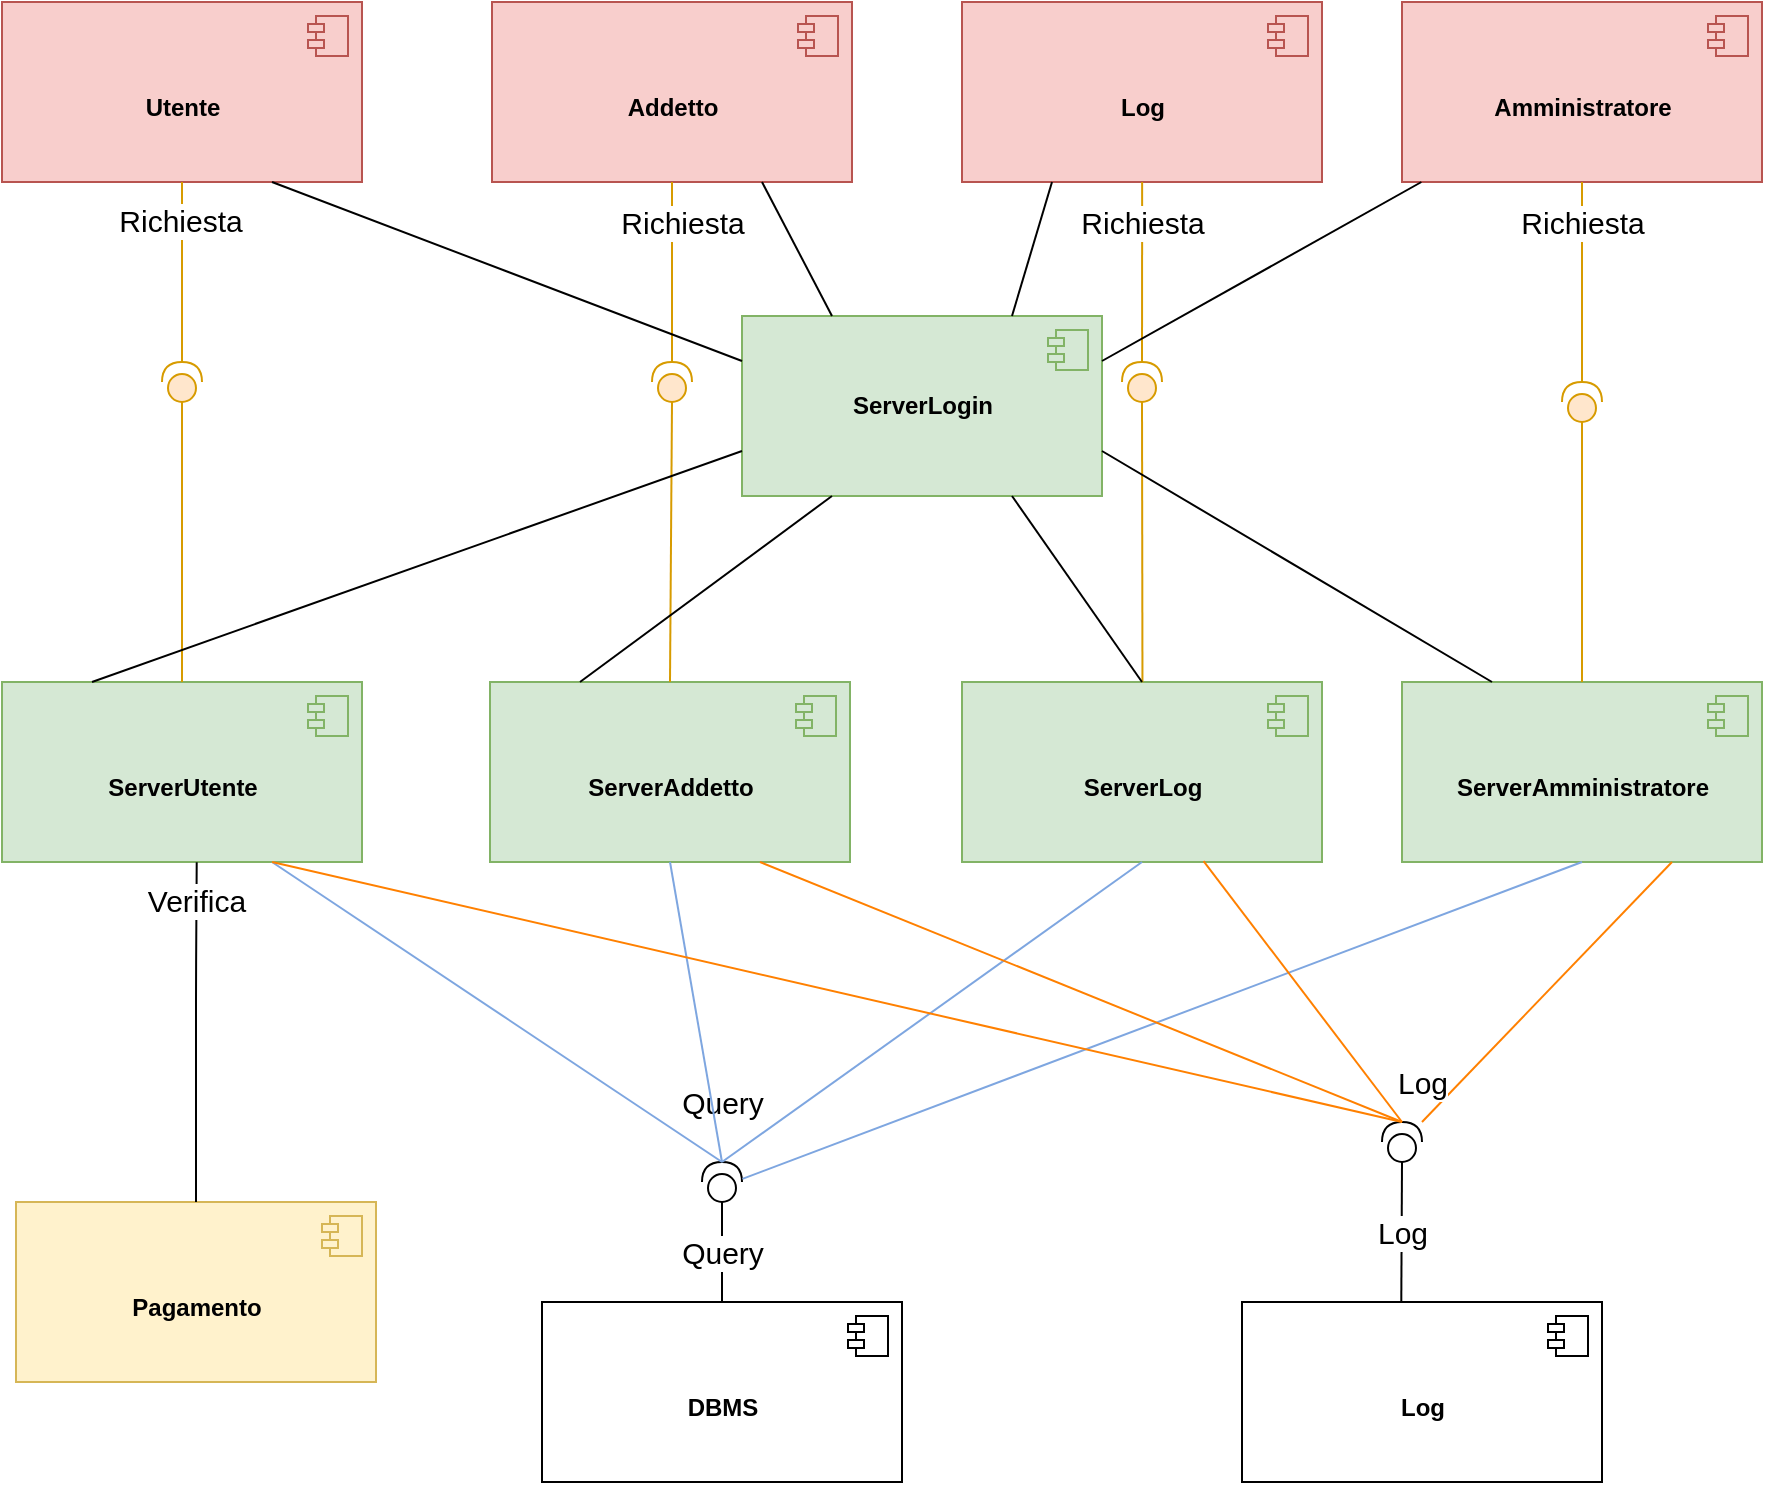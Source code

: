 <mxfile version="10.7.5" type="onedrive"><diagram id="-K6qrJNnqLBa5QCGvd3d" name="Page-1"><mxGraphModel dx="2034" dy="1108" grid="1" gridSize="10" guides="1" tooltips="1" connect="1" arrows="1" fold="1" page="1" pageScale="1" pageWidth="850" pageHeight="1100" math="0" shadow="0"><root><mxCell id="0"/><mxCell id="1" parent="0"/><mxCell id="VTENzdex6tltk7gZi243-5" value="&lt;br&gt;&lt;b&gt;Utente&lt;/b&gt;" style="html=1;fillColor=#f8cecc;strokeColor=#b85450;" parent="1" vertex="1"><mxGeometry y="160" width="180" height="90" as="geometry"/></mxCell><mxCell id="VTENzdex6tltk7gZi243-6" value="" style="shape=component;jettyWidth=8;jettyHeight=4;fillColor=#f8cecc;strokeColor=#b85450;" parent="VTENzdex6tltk7gZi243-5" vertex="1"><mxGeometry x="1" width="20" height="20" relative="1" as="geometry"><mxPoint x="-27" y="7" as="offset"/></mxGeometry></mxCell><mxCell id="VTENzdex6tltk7gZi243-7" value="&lt;br&gt;&lt;b&gt;Amministratore&lt;/b&gt;" style="html=1;fillColor=#f8cecc;strokeColor=#b85450;" parent="1" vertex="1"><mxGeometry x="700" y="160" width="180" height="90" as="geometry"/></mxCell><mxCell id="VTENzdex6tltk7gZi243-8" value="" style="shape=component;jettyWidth=8;jettyHeight=4;fillColor=#f8cecc;strokeColor=#b85450;" parent="VTENzdex6tltk7gZi243-7" vertex="1"><mxGeometry x="1" width="20" height="20" relative="1" as="geometry"><mxPoint x="-27" y="7" as="offset"/></mxGeometry></mxCell><mxCell id="VTENzdex6tltk7gZi243-9" value="&lt;br&gt;&lt;b&gt;Log&lt;/b&gt;" style="html=1;fillColor=#f8cecc;strokeColor=#b85450;" parent="1" vertex="1"><mxGeometry x="480" y="160" width="180" height="90" as="geometry"/></mxCell><mxCell id="VTENzdex6tltk7gZi243-10" value="" style="shape=component;jettyWidth=8;jettyHeight=4;fillColor=#f8cecc;strokeColor=#b85450;" parent="VTENzdex6tltk7gZi243-9" vertex="1"><mxGeometry x="1" width="20" height="20" relative="1" as="geometry"><mxPoint x="-27" y="7" as="offset"/></mxGeometry></mxCell><mxCell id="VTENzdex6tltk7gZi243-11" value="&lt;br&gt;&lt;b&gt;Addetto&lt;/b&gt;" style="html=1;fillColor=#f8cecc;strokeColor=#b85450;" parent="1" vertex="1"><mxGeometry x="245" y="160" width="180" height="90" as="geometry"/></mxCell><mxCell id="VTENzdex6tltk7gZi243-12" value="" style="shape=component;jettyWidth=8;jettyHeight=4;fillColor=#f8cecc;strokeColor=#b85450;" parent="VTENzdex6tltk7gZi243-11" vertex="1"><mxGeometry x="1" width="20" height="20" relative="1" as="geometry"><mxPoint x="-27" y="7" as="offset"/></mxGeometry></mxCell><mxCell id="VTENzdex6tltk7gZi243-15" value="&lt;br&gt;&lt;b&gt;ServerUtente&lt;/b&gt;" style="html=1;fillColor=#d5e8d4;strokeColor=#82b366;" parent="1" vertex="1"><mxGeometry y="500" width="180" height="90" as="geometry"/></mxCell><mxCell id="VTENzdex6tltk7gZi243-16" value="" style="shape=component;jettyWidth=8;jettyHeight=4;fillColor=#d5e8d4;strokeColor=#82b366;" parent="VTENzdex6tltk7gZi243-15" vertex="1"><mxGeometry x="1" width="20" height="20" relative="1" as="geometry"><mxPoint x="-27" y="7" as="offset"/></mxGeometry></mxCell><mxCell id="VTENzdex6tltk7gZi243-17" value="&lt;br&gt;&lt;b&gt;ServerAddetto&lt;/b&gt;" style="html=1;fillColor=#d5e8d4;strokeColor=#82b366;" parent="1" vertex="1"><mxGeometry x="244" y="500" width="180" height="90" as="geometry"/></mxCell><mxCell id="VTENzdex6tltk7gZi243-18" value="" style="shape=component;jettyWidth=8;jettyHeight=4;fillColor=#d5e8d4;strokeColor=#82b366;" parent="VTENzdex6tltk7gZi243-17" vertex="1"><mxGeometry x="1" width="20" height="20" relative="1" as="geometry"><mxPoint x="-27" y="7" as="offset"/></mxGeometry></mxCell><mxCell id="VTENzdex6tltk7gZi243-19" value="&lt;br&gt;&lt;b&gt;ServerLog&lt;/b&gt;" style="html=1;fillColor=#d5e8d4;strokeColor=#82b366;" parent="1" vertex="1"><mxGeometry x="480" y="500" width="180" height="90" as="geometry"/></mxCell><mxCell id="VTENzdex6tltk7gZi243-20" value="" style="shape=component;jettyWidth=8;jettyHeight=4;fillColor=#d5e8d4;strokeColor=#82b366;" parent="VTENzdex6tltk7gZi243-19" vertex="1"><mxGeometry x="1" width="20" height="20" relative="1" as="geometry"><mxPoint x="-27" y="7" as="offset"/></mxGeometry></mxCell><mxCell id="VTENzdex6tltk7gZi243-21" value="&lt;br&gt;&lt;b&gt;ServerAmministratore&lt;/b&gt;" style="html=1;fillColor=#d5e8d4;strokeColor=#82b366;" parent="1" vertex="1"><mxGeometry x="700" y="500" width="180" height="90" as="geometry"/></mxCell><mxCell id="VTENzdex6tltk7gZi243-22" value="" style="shape=component;jettyWidth=8;jettyHeight=4;fillColor=#d5e8d4;strokeColor=#82b366;" parent="VTENzdex6tltk7gZi243-21" vertex="1"><mxGeometry x="1" width="20" height="20" relative="1" as="geometry"><mxPoint x="-27" y="7" as="offset"/></mxGeometry></mxCell><mxCell id="VTENzdex6tltk7gZi243-23" value="&lt;br&gt;&lt;b&gt;Pagamento&lt;/b&gt;" style="html=1;fillColor=#fff2cc;strokeColor=#d6b656;" parent="1" vertex="1"><mxGeometry x="7" y="760" width="180" height="90" as="geometry"/></mxCell><mxCell id="VTENzdex6tltk7gZi243-24" value="" style="shape=component;jettyWidth=8;jettyHeight=4;fillColor=#fff2cc;strokeColor=#d6b656;" parent="VTENzdex6tltk7gZi243-23" vertex="1"><mxGeometry x="1" width="20" height="20" relative="1" as="geometry"><mxPoint x="-27" y="7" as="offset"/></mxGeometry></mxCell><mxCell id="VTENzdex6tltk7gZi243-25" value="&lt;br&gt;&lt;b&gt;DBMS&lt;/b&gt;" style="html=1;" parent="1" vertex="1"><mxGeometry x="270" y="810" width="180" height="90" as="geometry"/></mxCell><mxCell id="VTENzdex6tltk7gZi243-26" value="" style="shape=component;jettyWidth=8;jettyHeight=4;" parent="VTENzdex6tltk7gZi243-25" vertex="1"><mxGeometry x="1" width="20" height="20" relative="1" as="geometry"><mxPoint x="-27" y="7" as="offset"/></mxGeometry></mxCell><mxCell id="VTENzdex6tltk7gZi243-27" value="&lt;br&gt;&lt;b&gt;Log&lt;/b&gt;" style="html=1;" parent="1" vertex="1"><mxGeometry x="620" y="810" width="180" height="90" as="geometry"/></mxCell><mxCell id="VTENzdex6tltk7gZi243-28" value="" style="shape=component;jettyWidth=8;jettyHeight=4;" parent="VTENzdex6tltk7gZi243-27" vertex="1"><mxGeometry x="1" width="20" height="20" relative="1" as="geometry"><mxPoint x="-27" y="7" as="offset"/></mxGeometry></mxCell><mxCell id="VTENzdex6tltk7gZi243-29" value="" style="shape=providedRequiredInterface;html=1;verticalLabelPosition=bottom;rotation=0;direction=north;fillColor=#ffe6cc;strokeColor=#d79b00;" parent="1" vertex="1"><mxGeometry x="80" y="340" width="20" height="20" as="geometry"/></mxCell><mxCell id="VTENzdex6tltk7gZi243-34" value="" style="endArrow=none;html=1;exitX=1;exitY=0.5;exitDx=0;exitDy=0;exitPerimeter=0;fillColor=#ffe6cc;strokeColor=#d79b00;" parent="1" source="VTENzdex6tltk7gZi243-29" target="VTENzdex6tltk7gZi243-5" edge="1"><mxGeometry width="50" height="50" relative="1" as="geometry"><mxPoint x="50" y="310" as="sourcePoint"/><mxPoint x="100" y="260" as="targetPoint"/></mxGeometry></mxCell><mxCell id="VTENzdex6tltk7gZi243-35" value="" style="endArrow=none;html=1;exitX=0.5;exitY=0;exitDx=0;exitDy=0;entryX=0;entryY=0.5;entryDx=0;entryDy=0;entryPerimeter=0;fillColor=#ffe6cc;strokeColor=#d79b00;" parent="1" source="VTENzdex6tltk7gZi243-15" target="VTENzdex6tltk7gZi243-29" edge="1"><mxGeometry width="50" height="50" relative="1" as="geometry"><mxPoint x="70" y="400" as="sourcePoint"/><mxPoint x="120" y="350" as="targetPoint"/></mxGeometry></mxCell><mxCell id="VTENzdex6tltk7gZi243-36" value="" style="shape=providedRequiredInterface;html=1;verticalLabelPosition=bottom;rotation=0;direction=north;fillColor=#ffe6cc;strokeColor=#d79b00;" parent="1" vertex="1"><mxGeometry x="325" y="340" width="20" height="20" as="geometry"/></mxCell><mxCell id="VTENzdex6tltk7gZi243-37" value="&lt;font style=&quot;font-size: 15px&quot;&gt;Richiesta&lt;/font&gt;" style="endArrow=none;html=1;exitX=1;exitY=0.5;exitDx=0;exitDy=0;exitPerimeter=0;entryX=0.5;entryY=1;entryDx=0;entryDy=0;fillColor=#ffe6cc;strokeColor=#d79b00;" parent="1" source="VTENzdex6tltk7gZi243-36" target="VTENzdex6tltk7gZi243-11" edge="1"><mxGeometry x="0.557" y="-5" width="50" height="50" relative="1" as="geometry"><mxPoint x="300" y="280" as="sourcePoint"/><mxPoint x="340.078" y="220" as="targetPoint"/><mxPoint as="offset"/></mxGeometry></mxCell><mxCell id="VTENzdex6tltk7gZi243-38" value="" style="endArrow=none;html=1;exitX=0.5;exitY=0;exitDx=0;exitDy=0;entryX=0;entryY=0.5;entryDx=0;entryDy=0;entryPerimeter=0;fillColor=#ffe6cc;strokeColor=#d79b00;" parent="1" source="VTENzdex6tltk7gZi243-17" target="VTENzdex6tltk7gZi243-36" edge="1"><mxGeometry width="50" height="50" relative="1" as="geometry"><mxPoint x="340.235" y="470.176" as="sourcePoint"/><mxPoint x="370" y="320" as="targetPoint"/></mxGeometry></mxCell><mxCell id="VTENzdex6tltk7gZi243-39" value="" style="shape=providedRequiredInterface;html=1;verticalLabelPosition=bottom;rotation=0;direction=north;fillColor=#ffe6cc;strokeColor=#d79b00;" parent="1" vertex="1"><mxGeometry x="560" y="340" width="20" height="20" as="geometry"/></mxCell><mxCell id="VTENzdex6tltk7gZi243-40" value="&lt;font style=&quot;font-size: 15px&quot;&gt;Richiesta&lt;/font&gt;" style="endArrow=none;html=1;exitX=1;exitY=0.5;exitDx=0;exitDy=0;exitPerimeter=0;fillColor=#ffe6cc;strokeColor=#d79b00;" parent="1" source="VTENzdex6tltk7gZi243-39" edge="1"><mxGeometry x="0.553" width="50" height="50" relative="1" as="geometry"><mxPoint x="530" y="310" as="sourcePoint"/><mxPoint x="570.078" y="250" as="targetPoint"/><mxPoint as="offset"/></mxGeometry></mxCell><mxCell id="VTENzdex6tltk7gZi243-41" value="" style="endArrow=none;html=1;exitX=0.5;exitY=0;exitDx=0;exitDy=0;entryX=0;entryY=0.5;entryDx=0;entryDy=0;entryPerimeter=0;fillColor=#ffe6cc;strokeColor=#d79b00;" parent="1" target="VTENzdex6tltk7gZi243-39" edge="1"><mxGeometry width="50" height="50" relative="1" as="geometry"><mxPoint x="570.235" y="500.176" as="sourcePoint"/><mxPoint x="600" y="350" as="targetPoint"/></mxGeometry></mxCell><mxCell id="VTENzdex6tltk7gZi243-42" value="" style="shape=providedRequiredInterface;html=1;verticalLabelPosition=bottom;rotation=0;direction=north;fillColor=#ffe6cc;strokeColor=#d79b00;" parent="1" vertex="1"><mxGeometry x="780" y="350" width="20" height="20" as="geometry"/></mxCell><mxCell id="VTENzdex6tltk7gZi243-43" value="&lt;font style=&quot;font-size: 15px&quot;&gt;Richiesta&lt;/font&gt;" style="endArrow=none;html=1;entryX=0.5;entryY=1;entryDx=0;entryDy=0;fillColor=#ffe6cc;strokeColor=#d79b00;" parent="1" source="VTENzdex6tltk7gZi243-42" target="VTENzdex6tltk7gZi243-7" edge="1"><mxGeometry x="0.603" width="50" height="50" relative="1" as="geometry"><mxPoint x="770" y="320" as="sourcePoint"/><mxPoint x="810.078" y="260" as="targetPoint"/><mxPoint as="offset"/></mxGeometry></mxCell><mxCell id="VTENzdex6tltk7gZi243-44" value="" style="endArrow=none;html=1;exitX=0.5;exitY=0;exitDx=0;exitDy=0;entryX=0;entryY=0.5;entryDx=0;entryDy=0;entryPerimeter=0;fillColor=#ffe6cc;strokeColor=#d79b00;" parent="1" source="VTENzdex6tltk7gZi243-21" target="VTENzdex6tltk7gZi243-42" edge="1"><mxGeometry width="50" height="50" relative="1" as="geometry"><mxPoint x="810.235" y="510.176" as="sourcePoint"/><mxPoint x="840" y="360" as="targetPoint"/></mxGeometry></mxCell><mxCell id="VTENzdex6tltk7gZi243-45" value="&lt;font style=&quot;font-size: 15px&quot;&gt;Verifica&lt;/font&gt;" style="endArrow=none;html=1;entryX=0.5;entryY=1;entryDx=0;entryDy=0;" parent="1" source="VTENzdex6tltk7gZi243-23" edge="1"><mxGeometry x="0.766" width="50" height="50" relative="1" as="geometry"><mxPoint x="87" y="660" as="sourcePoint"/><mxPoint x="97.353" y="590.118" as="targetPoint"/><Array as="points"><mxPoint x="97" y="650"/></Array><mxPoint y="-1" as="offset"/></mxGeometry></mxCell><mxCell id="VTENzdex6tltk7gZi243-46" value="" style="shape=providedRequiredInterface;html=1;verticalLabelPosition=bottom;direction=north;" parent="1" vertex="1"><mxGeometry x="350" y="740" width="20" height="20" as="geometry"/></mxCell><mxCell id="VTENzdex6tltk7gZi243-47" value="&lt;font style=&quot;font-size: 15px&quot;&gt;Query&lt;/font&gt;" style="endArrow=none;html=1;exitX=0.5;exitY=0;exitDx=0;exitDy=0;entryX=0;entryY=0.5;entryDx=0;entryDy=0;entryPerimeter=0;" parent="1" source="VTENzdex6tltk7gZi243-25" target="VTENzdex6tltk7gZi243-46" edge="1"><mxGeometry width="50" height="50" relative="1" as="geometry"><mxPoint x="270" y="800" as="sourcePoint"/><mxPoint x="320" y="750" as="targetPoint"/></mxGeometry></mxCell><mxCell id="VTENzdex6tltk7gZi243-48" value="" style="shape=providedRequiredInterface;html=1;verticalLabelPosition=bottom;direction=north;" parent="1" vertex="1"><mxGeometry x="690" y="720" width="20" height="20" as="geometry"/></mxCell><mxCell id="VTENzdex6tltk7gZi243-49" value="&lt;font style=&quot;font-size: 15px&quot;&gt;Log&lt;/font&gt;" style="endArrow=none;html=1;exitX=0.5;exitY=0;exitDx=0;exitDy=0;entryX=0;entryY=0.5;entryDx=0;entryDy=0;entryPerimeter=0;" parent="1" target="VTENzdex6tltk7gZi243-48" edge="1"><mxGeometry width="50" height="50" relative="1" as="geometry"><mxPoint x="699.647" y="809.588" as="sourcePoint"/><mxPoint x="660" y="750" as="targetPoint"/></mxGeometry></mxCell><mxCell id="VTENzdex6tltk7gZi243-51" value="&lt;font style=&quot;font-size: 15px&quot;&gt;Query&lt;/font&gt;" style="endArrow=none;html=1;exitX=1;exitY=0.5;exitDx=0;exitDy=0;exitPerimeter=0;entryX=0.75;entryY=1;entryDx=0;entryDy=0;strokeColor=#7EA6E0;" parent="1" source="VTENzdex6tltk7gZi243-46" target="VTENzdex6tltk7gZi243-15" edge="1"><mxGeometry x="-0.879" y="-25" width="50" height="50" relative="1" as="geometry"><mxPoint x="220" y="680" as="sourcePoint"/><mxPoint x="270" y="630" as="targetPoint"/><mxPoint as="offset"/></mxGeometry></mxCell><mxCell id="VTENzdex6tltk7gZi243-52" value="" style="endArrow=none;html=1;exitX=1;exitY=0.5;exitDx=0;exitDy=0;exitPerimeter=0;entryX=0.5;entryY=1;entryDx=0;entryDy=0;strokeColor=#7EA6E0;" parent="1" source="VTENzdex6tltk7gZi243-46" target="VTENzdex6tltk7gZi243-17" edge="1"><mxGeometry width="50" height="50" relative="1" as="geometry"><mxPoint x="330" y="670" as="sourcePoint"/><mxPoint x="380" y="620" as="targetPoint"/></mxGeometry></mxCell><mxCell id="VTENzdex6tltk7gZi243-53" value="" style="endArrow=none;html=1;exitX=1;exitY=0.5;exitDx=0;exitDy=0;exitPerimeter=0;entryX=0.5;entryY=1;entryDx=0;entryDy=0;strokeColor=#7EA6E0;" parent="1" source="VTENzdex6tltk7gZi243-46" target="VTENzdex6tltk7gZi243-19" edge="1"><mxGeometry width="50" height="50" relative="1" as="geometry"><mxPoint x="480" y="710" as="sourcePoint"/><mxPoint x="530" y="660" as="targetPoint"/></mxGeometry></mxCell><mxCell id="VTENzdex6tltk7gZi243-54" value="" style="endArrow=none;html=1;exitX=0.579;exitY=1.012;exitDx=0;exitDy=0;exitPerimeter=0;entryX=0.5;entryY=1;entryDx=0;entryDy=0;strokeColor=#7EA6E0;" parent="1" source="VTENzdex6tltk7gZi243-46" target="VTENzdex6tltk7gZi243-21" edge="1"><mxGeometry width="50" height="50" relative="1" as="geometry"><mxPoint x="510" y="720" as="sourcePoint"/><mxPoint x="560" y="670" as="targetPoint"/></mxGeometry></mxCell><mxCell id="VTENzdex6tltk7gZi243-56" value="" style="endArrow=none;html=1;strokeColor=#FF8000;entryX=0.75;entryY=1;entryDx=0;entryDy=0;exitX=1;exitY=0.5;exitDx=0;exitDy=0;exitPerimeter=0;" parent="1" source="VTENzdex6tltk7gZi243-48" target="VTENzdex6tltk7gZi243-15" edge="1"><mxGeometry width="50" height="50" relative="1" as="geometry"><mxPoint x="730" y="720" as="sourcePoint"/><mxPoint x="780" y="670" as="targetPoint"/></mxGeometry></mxCell><mxCell id="VTENzdex6tltk7gZi243-57" value="" style="endArrow=none;html=1;strokeColor=#FF8000;entryX=0.75;entryY=1;entryDx=0;entryDy=0;exitX=1;exitY=0.5;exitDx=0;exitDy=0;exitPerimeter=0;" parent="1" source="VTENzdex6tltk7gZi243-48" target="VTENzdex6tltk7gZi243-17" edge="1"><mxGeometry width="50" height="50" relative="1" as="geometry"><mxPoint x="700" y="700" as="sourcePoint"/><mxPoint x="750" y="650" as="targetPoint"/></mxGeometry></mxCell><mxCell id="VTENzdex6tltk7gZi243-58" value="" style="endArrow=none;html=1;strokeColor=#FF8000;entryX=0.671;entryY=0.995;entryDx=0;entryDy=0;entryPerimeter=0;" parent="1" target="VTENzdex6tltk7gZi243-19" edge="1"><mxGeometry width="50" height="50" relative="1" as="geometry"><mxPoint x="700" y="720" as="sourcePoint"/><mxPoint x="780" y="660" as="targetPoint"/></mxGeometry></mxCell><mxCell id="VTENzdex6tltk7gZi243-59" value="&lt;font style=&quot;font-size: 15px&quot;&gt;Log&lt;/font&gt;" style="endArrow=none;html=1;strokeColor=#FF8000;entryX=0.75;entryY=1;entryDx=0;entryDy=0;" parent="1" target="VTENzdex6tltk7gZi243-21" edge="1"><mxGeometry x="-0.84" y="14" width="50" height="50" relative="1" as="geometry"><mxPoint x="710" y="720" as="sourcePoint"/><mxPoint x="790" y="640" as="targetPoint"/><mxPoint as="offset"/></mxGeometry></mxCell><mxCell id="VTENzdex6tltk7gZi243-60" value="&lt;b&gt;ServerLogin&lt;/b&gt;" style="html=1;fillColor=#d5e8d4;strokeColor=#82b366;" parent="1" vertex="1"><mxGeometry x="370" y="317" width="180" height="90" as="geometry"/></mxCell><mxCell id="VTENzdex6tltk7gZi243-61" value="" style="shape=component;jettyWidth=8;jettyHeight=4;fillColor=#d5e8d4;strokeColor=#82b366;" parent="VTENzdex6tltk7gZi243-60" vertex="1"><mxGeometry x="1" width="20" height="20" relative="1" as="geometry"><mxPoint x="-27" y="7" as="offset"/></mxGeometry></mxCell><mxCell id="VTENzdex6tltk7gZi243-62" value="&lt;font style=&quot;font-size: 15px&quot;&gt;Richiesta&lt;/font&gt;" style="endArrow=none;html=1;strokeColor=#000000;entryX=0.75;entryY=1;entryDx=0;entryDy=0;exitX=0;exitY=0.25;exitDx=0;exitDy=0;" parent="1" source="VTENzdex6tltk7gZi243-60" target="VTENzdex6tltk7gZi243-5" edge="1"><mxGeometry x="1" y="49" width="50" height="50" relative="1" as="geometry"><mxPoint x="-90" y="330" as="sourcePoint"/><mxPoint x="-40" y="280" as="targetPoint"/><mxPoint x="-29" y="-27" as="offset"/></mxGeometry></mxCell><mxCell id="VTENzdex6tltk7gZi243-63" value="" style="endArrow=none;html=1;strokeColor=#000000;entryX=0.75;entryY=1;entryDx=0;entryDy=0;exitX=0.25;exitY=0;exitDx=0;exitDy=0;" parent="1" source="VTENzdex6tltk7gZi243-60" target="VTENzdex6tltk7gZi243-11" edge="1"><mxGeometry width="50" height="50" relative="1" as="geometry"><mxPoint x="-180" y="340" as="sourcePoint"/><mxPoint x="-30" y="340" as="targetPoint"/></mxGeometry></mxCell><mxCell id="VTENzdex6tltk7gZi243-64" value="" style="endArrow=none;html=1;strokeColor=#000000;entryX=0.25;entryY=1;entryDx=0;entryDy=0;exitX=0.75;exitY=0;exitDx=0;exitDy=0;" parent="1" source="VTENzdex6tltk7gZi243-60" target="VTENzdex6tltk7gZi243-9" edge="1"><mxGeometry width="50" height="50" relative="1" as="geometry"><mxPoint x="-110" y="420" as="sourcePoint"/><mxPoint x="-60" y="370" as="targetPoint"/></mxGeometry></mxCell><mxCell id="VTENzdex6tltk7gZi243-65" value="" style="endArrow=none;html=1;strokeColor=#000000;exitX=1;exitY=0.25;exitDx=0;exitDy=0;" parent="1" source="VTENzdex6tltk7gZi243-60" target="VTENzdex6tltk7gZi243-7" edge="1"><mxGeometry width="50" height="50" relative="1" as="geometry"><mxPoint x="-40" y="420" as="sourcePoint"/><mxPoint x="10" y="370" as="targetPoint"/></mxGeometry></mxCell><mxCell id="VTENzdex6tltk7gZi243-66" value="" style="endArrow=none;html=1;strokeColor=#000000;exitX=0.25;exitY=0;exitDx=0;exitDy=0;entryX=1;entryY=0.75;entryDx=0;entryDy=0;" parent="1" source="VTENzdex6tltk7gZi243-21" target="VTENzdex6tltk7gZi243-60" edge="1"><mxGeometry width="50" height="50" relative="1" as="geometry"><mxPoint x="-50" y="470" as="sourcePoint"/><mxPoint x="-190" y="385" as="targetPoint"/></mxGeometry></mxCell><mxCell id="VTENzdex6tltk7gZi243-67" value="" style="endArrow=none;html=1;strokeColor=#000000;exitX=0.5;exitY=0;exitDx=0;exitDy=0;entryX=0.75;entryY=1;entryDx=0;entryDy=0;" parent="1" source="VTENzdex6tltk7gZi243-19" target="VTENzdex6tltk7gZi243-60" edge="1"><mxGeometry width="50" height="50" relative="1" as="geometry"><mxPoint x="-370" y="480" as="sourcePoint"/><mxPoint x="-320" y="430" as="targetPoint"/></mxGeometry></mxCell><mxCell id="VTENzdex6tltk7gZi243-68" value="" style="endArrow=none;html=1;strokeColor=#000000;exitX=0.25;exitY=0;exitDx=0;exitDy=0;entryX=0.25;entryY=1;entryDx=0;entryDy=0;" parent="1" source="VTENzdex6tltk7gZi243-17" target="VTENzdex6tltk7gZi243-60" edge="1"><mxGeometry width="50" height="50" relative="1" as="geometry"><mxPoint x="-180" y="480" as="sourcePoint"/><mxPoint x="-130" y="430" as="targetPoint"/></mxGeometry></mxCell><mxCell id="VTENzdex6tltk7gZi243-69" value="" style="endArrow=none;html=1;strokeColor=#000000;exitX=0.25;exitY=0;exitDx=0;exitDy=0;entryX=0;entryY=0.75;entryDx=0;entryDy=0;" parent="1" source="VTENzdex6tltk7gZi243-15" target="VTENzdex6tltk7gZi243-60" edge="1"><mxGeometry width="50" height="50" relative="1" as="geometry"><mxPoint x="-390" y="490" as="sourcePoint"/><mxPoint x="-340" y="440" as="targetPoint"/></mxGeometry></mxCell></root></mxGraphModel></diagram><diagram name="Copy of Page-1" id="6neTDjU2hp3cWgRfUfhK"><mxGraphModel dx="2034" dy="1108" grid="1" gridSize="10" guides="1" tooltips="1" connect="1" arrows="1" fold="1" page="1" pageScale="1" pageWidth="850" pageHeight="1100" math="0" shadow="0"><root><mxCell id="SsNSBqdF_w63IaJCFIGl-0"/><mxCell id="SsNSBqdF_w63IaJCFIGl-1" parent="SsNSBqdF_w63IaJCFIGl-0"/><mxCell id="SsNSBqdF_w63IaJCFIGl-2" value="&lt;br&gt;&lt;b&gt;Utente&lt;/b&gt;" style="html=1;fillColor=#f8cecc;strokeColor=#b85450;" vertex="1" parent="SsNSBqdF_w63IaJCFIGl-1"><mxGeometry y="160" width="180" height="90" as="geometry"/></mxCell><mxCell id="SsNSBqdF_w63IaJCFIGl-3" value="" style="shape=component;jettyWidth=8;jettyHeight=4;fillColor=#f8cecc;strokeColor=#b85450;" vertex="1" parent="SsNSBqdF_w63IaJCFIGl-2"><mxGeometry x="1" width="20" height="20" relative="1" as="geometry"><mxPoint x="-27" y="7" as="offset"/></mxGeometry></mxCell><mxCell id="SsNSBqdF_w63IaJCFIGl-4" value="&lt;br&gt;&lt;b&gt;Amministratore&lt;/b&gt;" style="html=1;fillColor=#f8cecc;strokeColor=#b85450;" vertex="1" parent="SsNSBqdF_w63IaJCFIGl-1"><mxGeometry x="700" y="160" width="180" height="90" as="geometry"/></mxCell><mxCell id="SsNSBqdF_w63IaJCFIGl-5" value="" style="shape=component;jettyWidth=8;jettyHeight=4;fillColor=#f8cecc;strokeColor=#b85450;" vertex="1" parent="SsNSBqdF_w63IaJCFIGl-4"><mxGeometry x="1" width="20" height="20" relative="1" as="geometry"><mxPoint x="-27" y="7" as="offset"/></mxGeometry></mxCell><mxCell id="SsNSBqdF_w63IaJCFIGl-6" value="&lt;br&gt;&lt;b&gt;Log&lt;/b&gt;" style="html=1;fillColor=#f8cecc;strokeColor=#b85450;" vertex="1" parent="SsNSBqdF_w63IaJCFIGl-1"><mxGeometry x="480" y="160" width="180" height="90" as="geometry"/></mxCell><mxCell id="SsNSBqdF_w63IaJCFIGl-7" value="" style="shape=component;jettyWidth=8;jettyHeight=4;fillColor=#f8cecc;strokeColor=#b85450;" vertex="1" parent="SsNSBqdF_w63IaJCFIGl-6"><mxGeometry x="1" width="20" height="20" relative="1" as="geometry"><mxPoint x="-27" y="7" as="offset"/></mxGeometry></mxCell><mxCell id="SsNSBqdF_w63IaJCFIGl-8" value="&lt;br&gt;&lt;b&gt;Addetto&lt;/b&gt;" style="html=1;fillColor=#f8cecc;strokeColor=#b85450;" vertex="1" parent="SsNSBqdF_w63IaJCFIGl-1"><mxGeometry x="245" y="160" width="180" height="90" as="geometry"/></mxCell><mxCell id="SsNSBqdF_w63IaJCFIGl-9" value="" style="shape=component;jettyWidth=8;jettyHeight=4;fillColor=#f8cecc;strokeColor=#b85450;" vertex="1" parent="SsNSBqdF_w63IaJCFIGl-8"><mxGeometry x="1" width="20" height="20" relative="1" as="geometry"><mxPoint x="-27" y="7" as="offset"/></mxGeometry></mxCell><mxCell id="SsNSBqdF_w63IaJCFIGl-18" value="&lt;br&gt;&lt;b&gt;Pagamento&lt;/b&gt;" style="html=1;fillColor=#fff2cc;strokeColor=#d6b656;" vertex="1" parent="SsNSBqdF_w63IaJCFIGl-1"><mxGeometry x="7" y="760" width="180" height="90" as="geometry"/></mxCell><mxCell id="SsNSBqdF_w63IaJCFIGl-19" value="" style="shape=component;jettyWidth=8;jettyHeight=4;fillColor=#fff2cc;strokeColor=#d6b656;" vertex="1" parent="SsNSBqdF_w63IaJCFIGl-18"><mxGeometry x="1" width="20" height="20" relative="1" as="geometry"><mxPoint x="-27" y="7" as="offset"/></mxGeometry></mxCell><mxCell id="SsNSBqdF_w63IaJCFIGl-20" value="&lt;br&gt;&lt;b&gt;DBMS&lt;/b&gt;" style="html=1;" vertex="1" parent="SsNSBqdF_w63IaJCFIGl-1"><mxGeometry x="270" y="760" width="180" height="90" as="geometry"/></mxCell><mxCell id="SsNSBqdF_w63IaJCFIGl-21" value="" style="shape=component;jettyWidth=8;jettyHeight=4;" vertex="1" parent="SsNSBqdF_w63IaJCFIGl-20"><mxGeometry x="1" width="20" height="20" relative="1" as="geometry"><mxPoint x="-27" y="7" as="offset"/></mxGeometry></mxCell><mxCell id="SsNSBqdF_w63IaJCFIGl-22" value="&lt;br&gt;&lt;b&gt;Log&lt;/b&gt;" style="html=1;" vertex="1" parent="SsNSBqdF_w63IaJCFIGl-1"><mxGeometry x="620" y="760" width="180" height="90" as="geometry"/></mxCell><mxCell id="SsNSBqdF_w63IaJCFIGl-23" value="" style="shape=component;jettyWidth=8;jettyHeight=4;" vertex="1" parent="SsNSBqdF_w63IaJCFIGl-22"><mxGeometry x="1" width="20" height="20" relative="1" as="geometry"><mxPoint x="-27" y="7" as="offset"/></mxGeometry></mxCell><mxCell id="SsNSBqdF_w63IaJCFIGl-36" value="&lt;font style=&quot;font-size: 15px&quot;&gt;Verifica&lt;/font&gt;" style="endArrow=none;html=1;" edge="1" parent="SsNSBqdF_w63IaJCFIGl-1" source="SsNSBqdF_w63IaJCFIGl-18"><mxGeometry x="0.766" width="50" height="50" relative="1" as="geometry"><mxPoint x="87" y="660" as="sourcePoint"/><mxPoint x="97" y="249" as="targetPoint"/><Array as="points"><mxPoint x="97" y="650"/></Array><mxPoint y="-1" as="offset"/></mxGeometry></mxCell><mxCell id="SsNSBqdF_w63IaJCFIGl-37" value="" style="shape=providedRequiredInterface;html=1;verticalLabelPosition=bottom;direction=north;" vertex="1" parent="SsNSBqdF_w63IaJCFIGl-1"><mxGeometry x="350" y="690" width="20" height="20" as="geometry"/></mxCell><mxCell id="SsNSBqdF_w63IaJCFIGl-38" value="&lt;font style=&quot;font-size: 15px&quot;&gt;Query&lt;/font&gt;" style="endArrow=none;html=1;exitX=0.5;exitY=0;exitDx=0;exitDy=0;entryX=0;entryY=0.5;entryDx=0;entryDy=0;entryPerimeter=0;" edge="1" parent="SsNSBqdF_w63IaJCFIGl-1" source="SsNSBqdF_w63IaJCFIGl-20" target="SsNSBqdF_w63IaJCFIGl-37"><mxGeometry width="50" height="50" relative="1" as="geometry"><mxPoint x="270" y="750" as="sourcePoint"/><mxPoint x="320" y="700" as="targetPoint"/></mxGeometry></mxCell><mxCell id="SsNSBqdF_w63IaJCFIGl-39" value="" style="shape=providedRequiredInterface;html=1;verticalLabelPosition=bottom;direction=north;" vertex="1" parent="SsNSBqdF_w63IaJCFIGl-1"><mxGeometry x="690" y="670" width="20" height="20" as="geometry"/></mxCell><mxCell id="SsNSBqdF_w63IaJCFIGl-40" value="&lt;font style=&quot;font-size: 15px&quot;&gt;Log&lt;/font&gt;" style="endArrow=none;html=1;exitX=0.5;exitY=0;exitDx=0;exitDy=0;entryX=0;entryY=0.5;entryDx=0;entryDy=0;entryPerimeter=0;" edge="1" parent="SsNSBqdF_w63IaJCFIGl-1" target="SsNSBqdF_w63IaJCFIGl-39"><mxGeometry width="50" height="50" relative="1" as="geometry"><mxPoint x="699.647" y="759.588" as="sourcePoint"/><mxPoint x="660" y="700" as="targetPoint"/></mxGeometry></mxCell><mxCell id="SsNSBqdF_w63IaJCFIGl-41" value="&lt;font style=&quot;font-size: 15px&quot;&gt;Query&lt;/font&gt;" style="endArrow=none;html=1;exitX=1;exitY=0.5;exitDx=0;exitDy=0;exitPerimeter=0;entryX=0.669;entryY=1.044;entryDx=0;entryDy=0;strokeColor=#7EA6E0;entryPerimeter=0;" edge="1" parent="SsNSBqdF_w63IaJCFIGl-1" source="SsNSBqdF_w63IaJCFIGl-37" target="SsNSBqdF_w63IaJCFIGl-2"><mxGeometry x="-0.879" y="-25" width="50" height="50" relative="1" as="geometry"><mxPoint x="220" y="680" as="sourcePoint"/><mxPoint x="135" y="590" as="targetPoint"/><mxPoint as="offset"/></mxGeometry></mxCell><mxCell id="SsNSBqdF_w63IaJCFIGl-42" value="" style="endArrow=none;html=1;exitX=1;exitY=0.5;exitDx=0;exitDy=0;exitPerimeter=0;entryX=0.75;entryY=1;entryDx=0;entryDy=0;strokeColor=#7EA6E0;" edge="1" parent="SsNSBqdF_w63IaJCFIGl-1" source="SsNSBqdF_w63IaJCFIGl-37" target="SsNSBqdF_w63IaJCFIGl-8"><mxGeometry width="50" height="50" relative="1" as="geometry"><mxPoint x="330" y="670" as="sourcePoint"/><mxPoint x="334" y="590" as="targetPoint"/></mxGeometry></mxCell><mxCell id="SsNSBqdF_w63IaJCFIGl-43" value="" style="endArrow=none;html=1;exitX=1;exitY=0.5;exitDx=0;exitDy=0;exitPerimeter=0;entryX=0.25;entryY=1;entryDx=0;entryDy=0;strokeColor=#7EA6E0;" edge="1" parent="SsNSBqdF_w63IaJCFIGl-1" source="SsNSBqdF_w63IaJCFIGl-37" target="SsNSBqdF_w63IaJCFIGl-4"><mxGeometry width="50" height="50" relative="1" as="geometry"><mxPoint x="480" y="710" as="sourcePoint"/><mxPoint x="570" y="590" as="targetPoint"/></mxGeometry></mxCell><mxCell id="SsNSBqdF_w63IaJCFIGl-45" value="" style="endArrow=none;html=1;strokeColor=#FF8000;entryX=0.75;entryY=1;entryDx=0;entryDy=0;exitX=1;exitY=0.5;exitDx=0;exitDy=0;exitPerimeter=0;" edge="1" parent="SsNSBqdF_w63IaJCFIGl-1" source="SsNSBqdF_w63IaJCFIGl-39" target="SsNSBqdF_w63IaJCFIGl-2"><mxGeometry width="50" height="50" relative="1" as="geometry"><mxPoint x="730" y="720" as="sourcePoint"/><mxPoint x="135" y="590" as="targetPoint"/></mxGeometry></mxCell><mxCell id="SsNSBqdF_w63IaJCFIGl-46" value="" style="endArrow=none;html=1;strokeColor=#FF8000;entryX=0.5;entryY=1;entryDx=0;entryDy=0;exitX=1;exitY=0.5;exitDx=0;exitDy=0;exitPerimeter=0;" edge="1" parent="SsNSBqdF_w63IaJCFIGl-1" source="SsNSBqdF_w63IaJCFIGl-39" target="SsNSBqdF_w63IaJCFIGl-8"><mxGeometry width="50" height="50" relative="1" as="geometry"><mxPoint x="700" y="700" as="sourcePoint"/><mxPoint x="379" y="590" as="targetPoint"/></mxGeometry></mxCell><mxCell id="SsNSBqdF_w63IaJCFIGl-47" value="" style="endArrow=none;html=1;strokeColor=#FF8000;entryX=0.5;entryY=1;entryDx=0;entryDy=0;exitX=1;exitY=0.5;exitDx=0;exitDy=0;exitPerimeter=0;" edge="1" parent="SsNSBqdF_w63IaJCFIGl-1" target="SsNSBqdF_w63IaJCFIGl-6" source="SsNSBqdF_w63IaJCFIGl-39"><mxGeometry width="50" height="50" relative="1" as="geometry"><mxPoint x="700" y="720" as="sourcePoint"/><mxPoint x="601" y="590" as="targetPoint"/></mxGeometry></mxCell><mxCell id="SsNSBqdF_w63IaJCFIGl-48" value="" style="endArrow=none;html=1;strokeColor=#FF8000;entryX=0.75;entryY=1;entryDx=0;entryDy=0;exitX=1;exitY=0.5;exitDx=0;exitDy=0;exitPerimeter=0;" edge="1" parent="SsNSBqdF_w63IaJCFIGl-1" target="SsNSBqdF_w63IaJCFIGl-4" source="SsNSBqdF_w63IaJCFIGl-39"><mxGeometry x="-0.84" y="14" width="50" height="50" relative="1" as="geometry"><mxPoint x="710" y="720" as="sourcePoint"/><mxPoint x="835" y="590" as="targetPoint"/><mxPoint as="offset"/></mxGeometry></mxCell></root></mxGraphModel></diagram></mxfile>